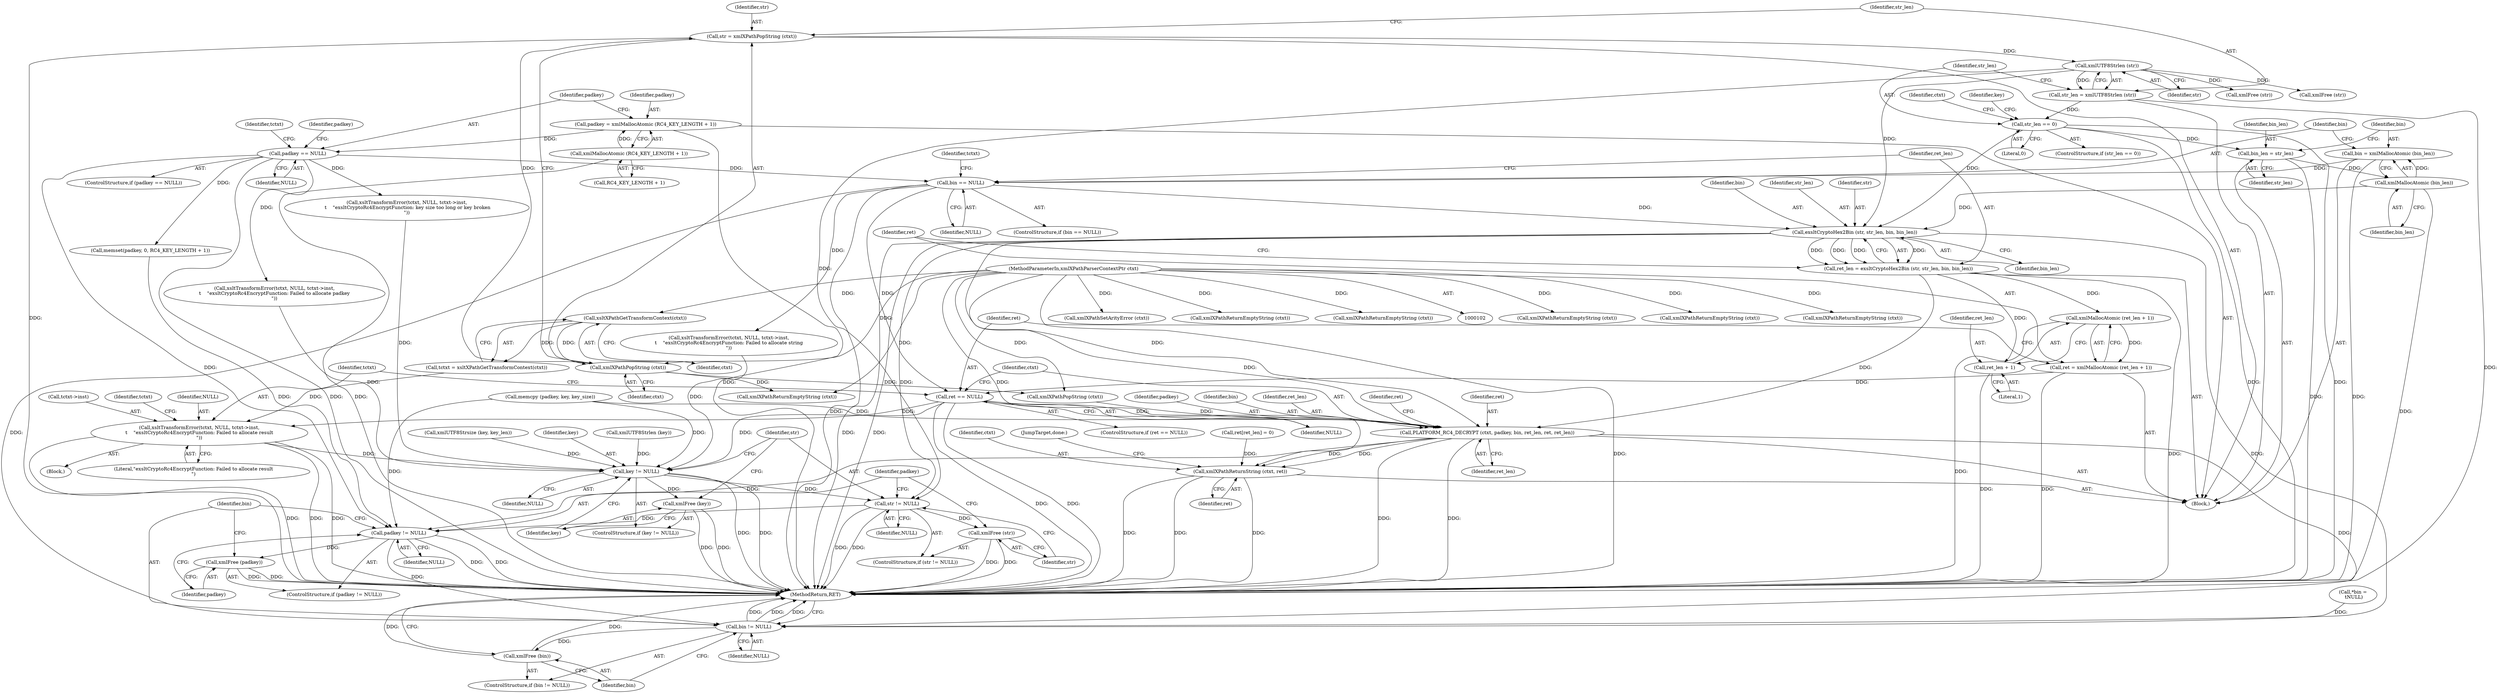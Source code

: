 digraph "1_Chrome_96dbafe288dbe2f0cc45fa3c39daf6d0c37acbab_0@pointer" {
"1000294" [label="(Call,exsltCryptoHex2Bin (str, str_len, bin, bin_len))"];
"1000168" [label="(Call,xmlUTF8Strlen (str))"];
"1000162" [label="(Call,str = xmlXPathPopString (ctxt))"];
"1000164" [label="(Call,xmlXPathPopString (ctxt))"];
"1000160" [label="(Call,xsltXPathGetTransformContext(ctxt))"];
"1000103" [label="(MethodParameterIn,xmlXPathParserContextPtr ctxt)"];
"1000171" [label="(Call,str_len == 0)"];
"1000166" [label="(Call,str_len = xmlUTF8Strlen (str))"];
"1000273" [label="(Call,bin == NULL)"];
"1000268" [label="(Call,bin = xmlMallocAtomic (bin_len))"];
"1000270" [label="(Call,xmlMallocAtomic (bin_len))"];
"1000265" [label="(Call,bin_len = str_len)"];
"1000207" [label="(Call,padkey == NULL)"];
"1000200" [label="(Call,padkey = xmlMallocAtomic (RC4_KEY_LENGTH + 1))"];
"1000202" [label="(Call,xmlMallocAtomic (RC4_KEY_LENGTH + 1))"];
"1000292" [label="(Call,ret_len = exsltCryptoHex2Bin (str, str_len, bin, bin_len))"];
"1000301" [label="(Call,xmlMallocAtomic (ret_len + 1))"];
"1000299" [label="(Call,ret = xmlMallocAtomic (ret_len + 1))"];
"1000306" [label="(Call,ret == NULL)"];
"1000310" [label="(Call,xsltTransformError(tctxt, NULL, tctxt->inst,\n\t    \"exsltCryptoRc4EncryptFunction: Failed to allocate result\n\"))"];
"1000342" [label="(Call,key != NULL)"];
"1000345" [label="(Call,xmlFree (key))"];
"1000348" [label="(Call,str != NULL)"];
"1000351" [label="(Call,xmlFree (str))"];
"1000354" [label="(Call,padkey != NULL)"];
"1000357" [label="(Call,xmlFree (padkey))"];
"1000360" [label="(Call,bin != NULL)"];
"1000363" [label="(Call,xmlFree (bin))"];
"1000325" [label="(Call,PLATFORM_RC4_DECRYPT (ctxt, padkey, bin, ret_len, ret, ret_len))"];
"1000337" [label="(Call,xmlXPathReturnString (ctxt, ret))"];
"1000302" [label="(Call,ret_len + 1)"];
"1000177" [label="(Call,xmlFree (str))"];
"1000269" [label="(Identifier,bin)"];
"1000355" [label="(Identifier,padkey)"];
"1000170" [label="(ControlStructure,if (str_len == 0))"];
"1000200" [label="(Call,padkey = xmlMallocAtomic (RC4_KEY_LENGTH + 1))"];
"1000332" [label="(Call,ret[ret_len] = 0)"];
"1000347" [label="(ControlStructure,if (str != NULL))"];
"1000322" [label="(Call,xmlXPathReturnEmptyString (ctxt))"];
"1000266" [label="(Identifier,bin_len)"];
"1000207" [label="(Call,padkey == NULL)"];
"1000348" [label="(Call,str != NULL)"];
"1000344" [label="(Identifier,NULL)"];
"1000331" [label="(Identifier,ret_len)"];
"1000171" [label="(Call,str_len == 0)"];
"1000278" [label="(Identifier,tctxt)"];
"1000246" [label="(Call,xsltTransformError(tctxt, NULL, tctxt->inst,\n \t    \"exsltCryptoRc4EncryptFunction: key size too long or key broken\n\"))"];
"1000212" [label="(Identifier,tctxt)"];
"1000289" [label="(Call,xmlXPathReturnEmptyString (ctxt))"];
"1000305" [label="(ControlStructure,if (ret == NULL))"];
"1000161" [label="(Identifier,ctxt)"];
"1000337" [label="(Call,xmlXPathReturnString (ctxt, ret))"];
"1000309" [label="(Block,)"];
"1000234" [label="(Call,xmlUTF8Strsize (key, key_len))"];
"1000356" [label="(Identifier,NULL)"];
"1000319" [label="(Identifier,tctxt)"];
"1000271" [label="(Identifier,bin_len)"];
"1000316" [label="(Literal,\"exsltCryptoRc4EncryptFunction: Failed to allocate result\n\")"];
"1000311" [label="(Identifier,tctxt)"];
"1000343" [label="(Identifier,key)"];
"1000292" [label="(Call,ret_len = exsltCryptoHex2Bin (str, str_len, bin, bin_len))"];
"1000275" [label="(Identifier,NULL)"];
"1000328" [label="(Identifier,bin)"];
"1000176" [label="(Identifier,ctxt)"];
"1000310" [label="(Call,xsltTransformError(tctxt, NULL, tctxt->inst,\n\t    \"exsltCryptoRc4EncryptFunction: Failed to allocate result\n\"))"];
"1000227" [label="(Identifier,padkey)"];
"1000329" [label="(Identifier,ret_len)"];
"1000303" [label="(Identifier,ret_len)"];
"1000173" [label="(Literal,0)"];
"1000325" [label="(Call,PLATFORM_RC4_DECRYPT (ctxt, padkey, bin, ret_len, ret, ret_len))"];
"1000313" [label="(Call,tctxt->inst)"];
"1000203" [label="(Call,RC4_KEY_LENGTH + 1)"];
"1000352" [label="(Identifier,str)"];
"1000226" [label="(Call,memset(padkey, 0, RC4_KEY_LENGTH + 1))"];
"1000334" [label="(Identifier,ret)"];
"1000261" [label="(Call,memcpy (padkey, key, key_size))"];
"1000358" [label="(Identifier,padkey)"];
"1000162" [label="(Call,str = xmlXPathPopString (ctxt))"];
"1000202" [label="(Call,xmlMallocAtomic (RC4_KEY_LENGTH + 1))"];
"1000304" [label="(Literal,1)"];
"1000302" [label="(Call,ret_len + 1)"];
"1000308" [label="(Identifier,NULL)"];
"1000175" [label="(Call,xmlXPathReturnEmptyString (ctxt))"];
"1000277" [label="(Call,xsltTransformError(tctxt, NULL, tctxt->inst,\n\t    \"exsltCryptoRc4EncryptFunction: Failed to allocate string\n\"))"];
"1000172" [label="(Identifier,str_len)"];
"1000268" [label="(Call,bin = xmlMallocAtomic (bin_len))"];
"1000301" [label="(Call,xmlMallocAtomic (ret_len + 1))"];
"1000273" [label="(Call,bin == NULL)"];
"1000345" [label="(Call,xmlFree (key))"];
"1000139" [label="(Call,*bin =\n \tNULL)"];
"1000307" [label="(Identifier,ret)"];
"1000270" [label="(Call,xmlMallocAtomic (bin_len))"];
"1000363" [label="(Call,xmlFree (bin))"];
"1000158" [label="(Call,tctxt = xsltXPathGetTransformContext(ctxt))"];
"1000208" [label="(Identifier,padkey)"];
"1000364" [label="(Identifier,bin)"];
"1000103" [label="(MethodParameterIn,xmlXPathParserContextPtr ctxt)"];
"1000186" [label="(Call,xmlUTF8Strlen (key))"];
"1000193" [label="(Call,xmlXPathReturnEmptyString (ctxt))"];
"1000306" [label="(Call,ret == NULL)"];
"1000362" [label="(Identifier,NULL)"];
"1000330" [label="(Identifier,ret)"];
"1000326" [label="(Identifier,ctxt)"];
"1000267" [label="(Identifier,str_len)"];
"1000339" [label="(Identifier,ret)"];
"1000167" [label="(Identifier,str_len)"];
"1000295" [label="(Identifier,str)"];
"1000351" [label="(Call,xmlFree (str))"];
"1000360" [label="(Call,bin != NULL)"];
"1000265" [label="(Call,bin_len = str_len)"];
"1000155" [label="(Call,xmlXPathSetArityError (ctxt))"];
"1000341" [label="(ControlStructure,if (key != NULL))"];
"1000350" [label="(Identifier,NULL)"];
"1000201" [label="(Identifier,padkey)"];
"1000168" [label="(Call,xmlUTF8Strlen (str))"];
"1000297" [label="(Identifier,bin)"];
"1000182" [label="(Call,xmlXPathPopString (ctxt))"];
"1000272" [label="(ControlStructure,if (bin == NULL))"];
"1000298" [label="(Identifier,bin_len)"];
"1000258" [label="(Call,xmlXPathReturnEmptyString (ctxt))"];
"1000349" [label="(Identifier,str)"];
"1000165" [label="(Identifier,ctxt)"];
"1000300" [label="(Identifier,ret)"];
"1000197" [label="(Call,xmlFree (str))"];
"1000346" [label="(Identifier,key)"];
"1000164" [label="(Call,xmlXPathPopString (ctxt))"];
"1000357" [label="(Call,xmlFree (padkey))"];
"1000299" [label="(Call,ret = xmlMallocAtomic (ret_len + 1))"];
"1000223" [label="(Call,xmlXPathReturnEmptyString (ctxt))"];
"1000169" [label="(Identifier,str)"];
"1000296" [label="(Identifier,str_len)"];
"1000274" [label="(Identifier,bin)"];
"1000166" [label="(Call,str_len = xmlUTF8Strlen (str))"];
"1000293" [label="(Identifier,ret_len)"];
"1000327" [label="(Identifier,padkey)"];
"1000206" [label="(ControlStructure,if (padkey == NULL))"];
"1000160" [label="(Call,xsltXPathGetTransformContext(ctxt))"];
"1000365" [label="(MethodReturn,RET)"];
"1000361" [label="(Identifier,bin)"];
"1000354" [label="(Call,padkey != NULL)"];
"1000294" [label="(Call,exsltCryptoHex2Bin (str, str_len, bin, bin_len))"];
"1000209" [label="(Identifier,NULL)"];
"1000338" [label="(Identifier,ctxt)"];
"1000342" [label="(Call,key != NULL)"];
"1000181" [label="(Identifier,key)"];
"1000312" [label="(Identifier,NULL)"];
"1000340" [label="(JumpTarget,done:)"];
"1000105" [label="(Block,)"];
"1000359" [label="(ControlStructure,if (bin != NULL))"];
"1000353" [label="(ControlStructure,if (padkey != NULL))"];
"1000211" [label="(Call,xsltTransformError(tctxt, NULL, tctxt->inst,\n\t    \"exsltCryptoRc4EncryptFunction: Failed to allocate padkey\n\"))"];
"1000163" [label="(Identifier,str)"];
"1000294" -> "1000292"  [label="AST: "];
"1000294" -> "1000298"  [label="CFG: "];
"1000295" -> "1000294"  [label="AST: "];
"1000296" -> "1000294"  [label="AST: "];
"1000297" -> "1000294"  [label="AST: "];
"1000298" -> "1000294"  [label="AST: "];
"1000292" -> "1000294"  [label="CFG: "];
"1000294" -> "1000365"  [label="DDG: "];
"1000294" -> "1000365"  [label="DDG: "];
"1000294" -> "1000292"  [label="DDG: "];
"1000294" -> "1000292"  [label="DDG: "];
"1000294" -> "1000292"  [label="DDG: "];
"1000294" -> "1000292"  [label="DDG: "];
"1000168" -> "1000294"  [label="DDG: "];
"1000171" -> "1000294"  [label="DDG: "];
"1000273" -> "1000294"  [label="DDG: "];
"1000270" -> "1000294"  [label="DDG: "];
"1000294" -> "1000325"  [label="DDG: "];
"1000294" -> "1000348"  [label="DDG: "];
"1000294" -> "1000360"  [label="DDG: "];
"1000168" -> "1000166"  [label="AST: "];
"1000168" -> "1000169"  [label="CFG: "];
"1000169" -> "1000168"  [label="AST: "];
"1000166" -> "1000168"  [label="CFG: "];
"1000168" -> "1000166"  [label="DDG: "];
"1000162" -> "1000168"  [label="DDG: "];
"1000168" -> "1000177"  [label="DDG: "];
"1000168" -> "1000197"  [label="DDG: "];
"1000168" -> "1000348"  [label="DDG: "];
"1000162" -> "1000105"  [label="AST: "];
"1000162" -> "1000164"  [label="CFG: "];
"1000163" -> "1000162"  [label="AST: "];
"1000164" -> "1000162"  [label="AST: "];
"1000167" -> "1000162"  [label="CFG: "];
"1000162" -> "1000365"  [label="DDG: "];
"1000164" -> "1000162"  [label="DDG: "];
"1000164" -> "1000165"  [label="CFG: "];
"1000165" -> "1000164"  [label="AST: "];
"1000160" -> "1000164"  [label="DDG: "];
"1000103" -> "1000164"  [label="DDG: "];
"1000164" -> "1000175"  [label="DDG: "];
"1000164" -> "1000182"  [label="DDG: "];
"1000160" -> "1000158"  [label="AST: "];
"1000160" -> "1000161"  [label="CFG: "];
"1000161" -> "1000160"  [label="AST: "];
"1000158" -> "1000160"  [label="CFG: "];
"1000160" -> "1000158"  [label="DDG: "];
"1000103" -> "1000160"  [label="DDG: "];
"1000103" -> "1000102"  [label="AST: "];
"1000103" -> "1000365"  [label="DDG: "];
"1000103" -> "1000155"  [label="DDG: "];
"1000103" -> "1000175"  [label="DDG: "];
"1000103" -> "1000182"  [label="DDG: "];
"1000103" -> "1000193"  [label="DDG: "];
"1000103" -> "1000223"  [label="DDG: "];
"1000103" -> "1000258"  [label="DDG: "];
"1000103" -> "1000289"  [label="DDG: "];
"1000103" -> "1000322"  [label="DDG: "];
"1000103" -> "1000325"  [label="DDG: "];
"1000103" -> "1000337"  [label="DDG: "];
"1000171" -> "1000170"  [label="AST: "];
"1000171" -> "1000173"  [label="CFG: "];
"1000172" -> "1000171"  [label="AST: "];
"1000173" -> "1000171"  [label="AST: "];
"1000176" -> "1000171"  [label="CFG: "];
"1000181" -> "1000171"  [label="CFG: "];
"1000171" -> "1000365"  [label="DDG: "];
"1000171" -> "1000365"  [label="DDG: "];
"1000166" -> "1000171"  [label="DDG: "];
"1000171" -> "1000265"  [label="DDG: "];
"1000166" -> "1000105"  [label="AST: "];
"1000167" -> "1000166"  [label="AST: "];
"1000172" -> "1000166"  [label="CFG: "];
"1000166" -> "1000365"  [label="DDG: "];
"1000273" -> "1000272"  [label="AST: "];
"1000273" -> "1000275"  [label="CFG: "];
"1000274" -> "1000273"  [label="AST: "];
"1000275" -> "1000273"  [label="AST: "];
"1000278" -> "1000273"  [label="CFG: "];
"1000293" -> "1000273"  [label="CFG: "];
"1000273" -> "1000365"  [label="DDG: "];
"1000268" -> "1000273"  [label="DDG: "];
"1000207" -> "1000273"  [label="DDG: "];
"1000273" -> "1000277"  [label="DDG: "];
"1000273" -> "1000306"  [label="DDG: "];
"1000273" -> "1000360"  [label="DDG: "];
"1000268" -> "1000105"  [label="AST: "];
"1000268" -> "1000270"  [label="CFG: "];
"1000269" -> "1000268"  [label="AST: "];
"1000270" -> "1000268"  [label="AST: "];
"1000274" -> "1000268"  [label="CFG: "];
"1000268" -> "1000365"  [label="DDG: "];
"1000270" -> "1000268"  [label="DDG: "];
"1000270" -> "1000271"  [label="CFG: "];
"1000271" -> "1000270"  [label="AST: "];
"1000270" -> "1000365"  [label="DDG: "];
"1000265" -> "1000270"  [label="DDG: "];
"1000265" -> "1000105"  [label="AST: "];
"1000265" -> "1000267"  [label="CFG: "];
"1000266" -> "1000265"  [label="AST: "];
"1000267" -> "1000265"  [label="AST: "];
"1000269" -> "1000265"  [label="CFG: "];
"1000265" -> "1000365"  [label="DDG: "];
"1000207" -> "1000206"  [label="AST: "];
"1000207" -> "1000209"  [label="CFG: "];
"1000208" -> "1000207"  [label="AST: "];
"1000209" -> "1000207"  [label="AST: "];
"1000212" -> "1000207"  [label="CFG: "];
"1000227" -> "1000207"  [label="CFG: "];
"1000207" -> "1000365"  [label="DDG: "];
"1000200" -> "1000207"  [label="DDG: "];
"1000207" -> "1000211"  [label="DDG: "];
"1000207" -> "1000226"  [label="DDG: "];
"1000207" -> "1000246"  [label="DDG: "];
"1000207" -> "1000354"  [label="DDG: "];
"1000200" -> "1000105"  [label="AST: "];
"1000200" -> "1000202"  [label="CFG: "];
"1000201" -> "1000200"  [label="AST: "];
"1000202" -> "1000200"  [label="AST: "];
"1000208" -> "1000200"  [label="CFG: "];
"1000200" -> "1000365"  [label="DDG: "];
"1000202" -> "1000200"  [label="DDG: "];
"1000202" -> "1000203"  [label="CFG: "];
"1000203" -> "1000202"  [label="AST: "];
"1000202" -> "1000365"  [label="DDG: "];
"1000292" -> "1000105"  [label="AST: "];
"1000293" -> "1000292"  [label="AST: "];
"1000300" -> "1000292"  [label="CFG: "];
"1000292" -> "1000365"  [label="DDG: "];
"1000292" -> "1000301"  [label="DDG: "];
"1000292" -> "1000302"  [label="DDG: "];
"1000292" -> "1000325"  [label="DDG: "];
"1000301" -> "1000299"  [label="AST: "];
"1000301" -> "1000302"  [label="CFG: "];
"1000302" -> "1000301"  [label="AST: "];
"1000299" -> "1000301"  [label="CFG: "];
"1000301" -> "1000365"  [label="DDG: "];
"1000301" -> "1000299"  [label="DDG: "];
"1000299" -> "1000105"  [label="AST: "];
"1000300" -> "1000299"  [label="AST: "];
"1000307" -> "1000299"  [label="CFG: "];
"1000299" -> "1000365"  [label="DDG: "];
"1000299" -> "1000306"  [label="DDG: "];
"1000306" -> "1000305"  [label="AST: "];
"1000306" -> "1000308"  [label="CFG: "];
"1000307" -> "1000306"  [label="AST: "];
"1000308" -> "1000306"  [label="AST: "];
"1000311" -> "1000306"  [label="CFG: "];
"1000326" -> "1000306"  [label="CFG: "];
"1000306" -> "1000365"  [label="DDG: "];
"1000306" -> "1000365"  [label="DDG: "];
"1000306" -> "1000310"  [label="DDG: "];
"1000306" -> "1000325"  [label="DDG: "];
"1000306" -> "1000342"  [label="DDG: "];
"1000310" -> "1000309"  [label="AST: "];
"1000310" -> "1000316"  [label="CFG: "];
"1000311" -> "1000310"  [label="AST: "];
"1000312" -> "1000310"  [label="AST: "];
"1000313" -> "1000310"  [label="AST: "];
"1000316" -> "1000310"  [label="AST: "];
"1000319" -> "1000310"  [label="CFG: "];
"1000310" -> "1000365"  [label="DDG: "];
"1000310" -> "1000365"  [label="DDG: "];
"1000310" -> "1000365"  [label="DDG: "];
"1000158" -> "1000310"  [label="DDG: "];
"1000310" -> "1000342"  [label="DDG: "];
"1000342" -> "1000341"  [label="AST: "];
"1000342" -> "1000344"  [label="CFG: "];
"1000343" -> "1000342"  [label="AST: "];
"1000344" -> "1000342"  [label="AST: "];
"1000346" -> "1000342"  [label="CFG: "];
"1000349" -> "1000342"  [label="CFG: "];
"1000342" -> "1000365"  [label="DDG: "];
"1000342" -> "1000365"  [label="DDG: "];
"1000186" -> "1000342"  [label="DDG: "];
"1000234" -> "1000342"  [label="DDG: "];
"1000261" -> "1000342"  [label="DDG: "];
"1000246" -> "1000342"  [label="DDG: "];
"1000211" -> "1000342"  [label="DDG: "];
"1000277" -> "1000342"  [label="DDG: "];
"1000342" -> "1000345"  [label="DDG: "];
"1000342" -> "1000348"  [label="DDG: "];
"1000345" -> "1000341"  [label="AST: "];
"1000345" -> "1000346"  [label="CFG: "];
"1000346" -> "1000345"  [label="AST: "];
"1000349" -> "1000345"  [label="CFG: "];
"1000345" -> "1000365"  [label="DDG: "];
"1000345" -> "1000365"  [label="DDG: "];
"1000348" -> "1000347"  [label="AST: "];
"1000348" -> "1000350"  [label="CFG: "];
"1000349" -> "1000348"  [label="AST: "];
"1000350" -> "1000348"  [label="AST: "];
"1000352" -> "1000348"  [label="CFG: "];
"1000355" -> "1000348"  [label="CFG: "];
"1000348" -> "1000365"  [label="DDG: "];
"1000348" -> "1000365"  [label="DDG: "];
"1000348" -> "1000351"  [label="DDG: "];
"1000348" -> "1000354"  [label="DDG: "];
"1000351" -> "1000347"  [label="AST: "];
"1000351" -> "1000352"  [label="CFG: "];
"1000352" -> "1000351"  [label="AST: "];
"1000355" -> "1000351"  [label="CFG: "];
"1000351" -> "1000365"  [label="DDG: "];
"1000351" -> "1000365"  [label="DDG: "];
"1000354" -> "1000353"  [label="AST: "];
"1000354" -> "1000356"  [label="CFG: "];
"1000355" -> "1000354"  [label="AST: "];
"1000356" -> "1000354"  [label="AST: "];
"1000358" -> "1000354"  [label="CFG: "];
"1000361" -> "1000354"  [label="CFG: "];
"1000354" -> "1000365"  [label="DDG: "];
"1000354" -> "1000365"  [label="DDG: "];
"1000226" -> "1000354"  [label="DDG: "];
"1000261" -> "1000354"  [label="DDG: "];
"1000325" -> "1000354"  [label="DDG: "];
"1000354" -> "1000357"  [label="DDG: "];
"1000354" -> "1000360"  [label="DDG: "];
"1000357" -> "1000353"  [label="AST: "];
"1000357" -> "1000358"  [label="CFG: "];
"1000358" -> "1000357"  [label="AST: "];
"1000361" -> "1000357"  [label="CFG: "];
"1000357" -> "1000365"  [label="DDG: "];
"1000357" -> "1000365"  [label="DDG: "];
"1000360" -> "1000359"  [label="AST: "];
"1000360" -> "1000362"  [label="CFG: "];
"1000361" -> "1000360"  [label="AST: "];
"1000362" -> "1000360"  [label="AST: "];
"1000364" -> "1000360"  [label="CFG: "];
"1000365" -> "1000360"  [label="CFG: "];
"1000360" -> "1000365"  [label="DDG: "];
"1000360" -> "1000365"  [label="DDG: "];
"1000360" -> "1000365"  [label="DDG: "];
"1000139" -> "1000360"  [label="DDG: "];
"1000325" -> "1000360"  [label="DDG: "];
"1000360" -> "1000363"  [label="DDG: "];
"1000363" -> "1000359"  [label="AST: "];
"1000363" -> "1000364"  [label="CFG: "];
"1000364" -> "1000363"  [label="AST: "];
"1000365" -> "1000363"  [label="CFG: "];
"1000363" -> "1000365"  [label="DDG: "];
"1000363" -> "1000365"  [label="DDG: "];
"1000325" -> "1000105"  [label="AST: "];
"1000325" -> "1000331"  [label="CFG: "];
"1000326" -> "1000325"  [label="AST: "];
"1000327" -> "1000325"  [label="AST: "];
"1000328" -> "1000325"  [label="AST: "];
"1000329" -> "1000325"  [label="AST: "];
"1000330" -> "1000325"  [label="AST: "];
"1000331" -> "1000325"  [label="AST: "];
"1000334" -> "1000325"  [label="CFG: "];
"1000325" -> "1000365"  [label="DDG: "];
"1000325" -> "1000365"  [label="DDG: "];
"1000182" -> "1000325"  [label="DDG: "];
"1000261" -> "1000325"  [label="DDG: "];
"1000325" -> "1000337"  [label="DDG: "];
"1000325" -> "1000337"  [label="DDG: "];
"1000337" -> "1000105"  [label="AST: "];
"1000337" -> "1000339"  [label="CFG: "];
"1000338" -> "1000337"  [label="AST: "];
"1000339" -> "1000337"  [label="AST: "];
"1000340" -> "1000337"  [label="CFG: "];
"1000337" -> "1000365"  [label="DDG: "];
"1000337" -> "1000365"  [label="DDG: "];
"1000337" -> "1000365"  [label="DDG: "];
"1000332" -> "1000337"  [label="DDG: "];
"1000302" -> "1000304"  [label="CFG: "];
"1000303" -> "1000302"  [label="AST: "];
"1000304" -> "1000302"  [label="AST: "];
"1000302" -> "1000365"  [label="DDG: "];
}
